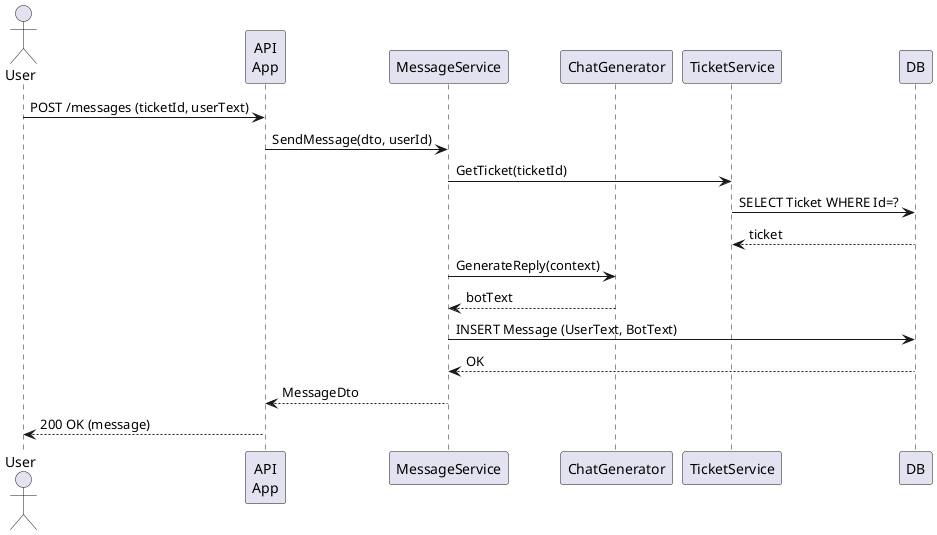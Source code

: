 @startuml
actor User
participant "API\nApp" as App
participant "MessageService" as MsgService
participant "ChatGenerator" as ChatGen
participant "TicketService" as TicketService
participant "DB" as DB

User -> App: POST /messages (ticketId, userText)
App -> MsgService: SendMessage(dto, userId)
MsgService -> TicketService: GetTicket(ticketId)
TicketService -> DB: SELECT Ticket WHERE Id=?
DB --> TicketService: ticket
MsgService -> ChatGen: GenerateReply(context)
ChatGen --> MsgService: botText
MsgService -> DB: INSERT Message (UserText, BotText)
DB --> MsgService: OK
MsgService --> App: MessageDto
App --> User: 200 OK (message)

@enduml

